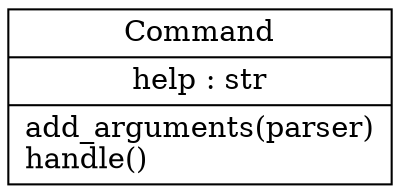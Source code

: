 digraph "classes" {
rankdir=BT
charset="utf-8"
"aapCreds.Command" [color="black", fontcolor="black", label=<{Command|help : str<br ALIGN="LEFT"/>|add_arguments(parser)<br ALIGN="LEFT"/>handle()<br ALIGN="LEFT"/>}>, shape="record", style="solid"];
}
